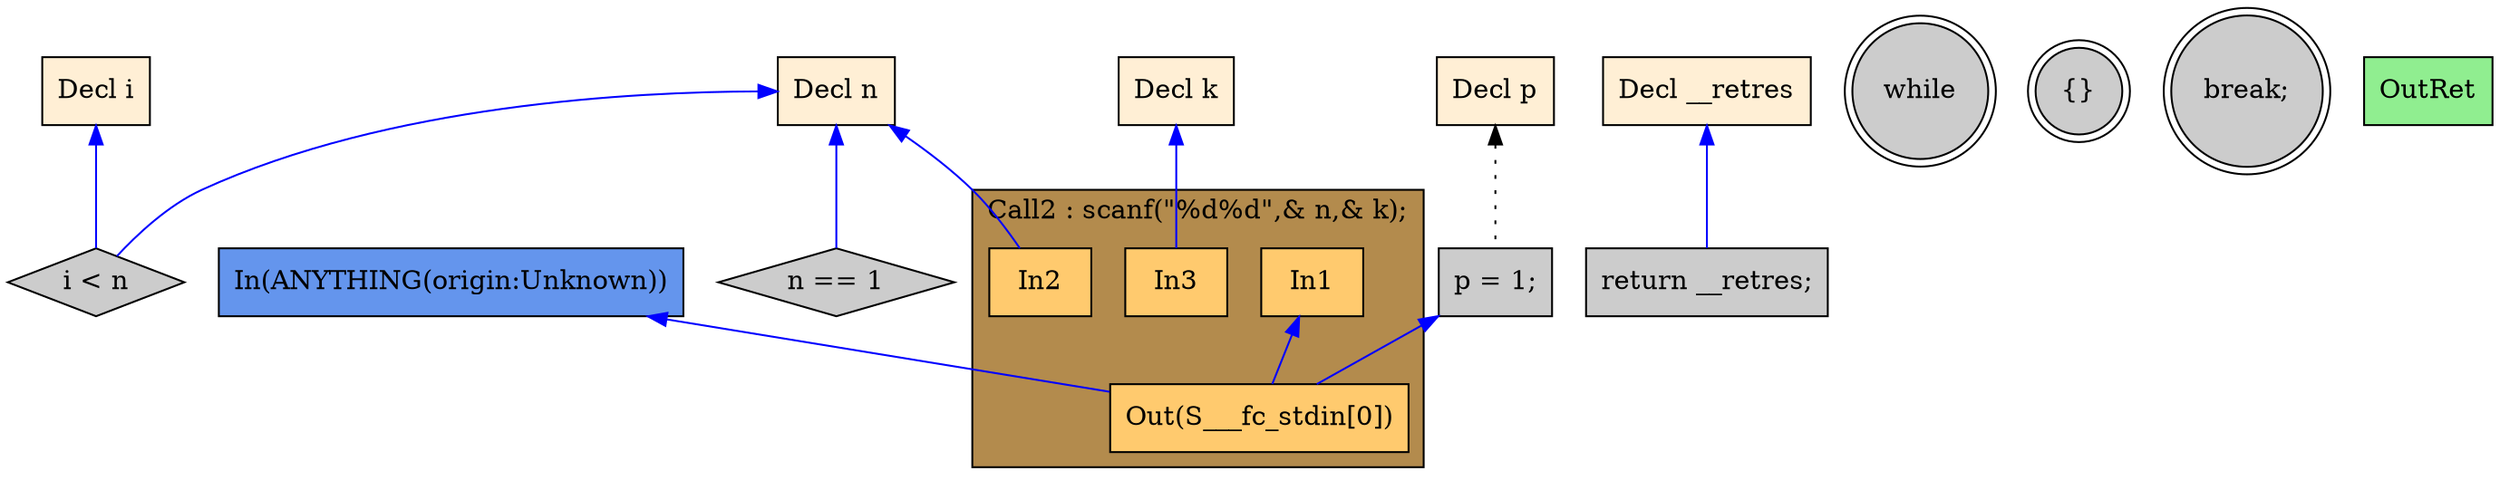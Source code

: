 digraph G {
  rankdir=TB;
  node [style="filled", ];
  2 [label="Decl n", fillcolor="#FFEFD5", shape=box, ];
  3 [label="Decl k", fillcolor="#FFEFD5", shape=box, ];
  4 [label="Decl i", fillcolor="#FFEFD5", shape=box, ];
  5 [label="Decl p", fillcolor="#FFEFD5", shape=box, ];
  6 [label="Decl __retres", fillcolor="#FFEFD5", shape=box, ];
  7 [label="p = 1;", fillcolor="#CCCCCC", shape=box, ];
  9 [label="In1", fillcolor="#FFCA6E", shape=box, ];
  10 [label="In2", fillcolor="#FFCA6E", shape=box, ];
  11 [label="In3", fillcolor="#FFCA6E", shape=box, ];
  12 [label="Out(S___fc_stdin[0])", fillcolor="#FFCA6E", shape=box, ];
  13 [label="n == 1", fillcolor="#CCCCCC", shape=diamond, ];
  14 [label="while", fillcolor="#CCCCCC", shape=doublecircle, ];
  15 [label="i < n", fillcolor="#CCCCCC", shape=diamond, ];
  16 [label="{}", fillcolor="#CCCCCC", shape=doublecircle, ];
  17 [label="break;", fillcolor="#CCCCCC", shape=doublecircle, ];
  18 [label="return __retres;", fillcolor="#CCCCCC", shape=box, ];
  19 [label="OutRet", fillcolor="#90EE90", shape=box, ];
  20 [label="In(ANYTHING(origin:Unknown))", fillcolor="#6495ED", shape=box, ];
  
  subgraph cluster_Call2 { label="Call2 : scanf(\"%d%d\",& n,& k);";
                           fillcolor="#B38B4D"; style="filled"; 12;11;10;9;
     };
  
  edge [dir=back, ];
  5 -> 7 [color="#000000", style="dotted", ];
  2 -> 10 [color="#0000FF", ];
  3 -> 11 [color="#0000FF", ];
  7 -> 12 [color="#0000FF", ];
  9 -> 12 [color="#0000FF", ];
  20 -> 12 [color="#0000FF", ];
  2 -> 13 [color="#0000FF", ];
  2 -> 15 [color="#0000FF", ];
  4 -> 15 [color="#0000FF", ];
  6 -> 18 [color="#0000FF", ];
  
  }
